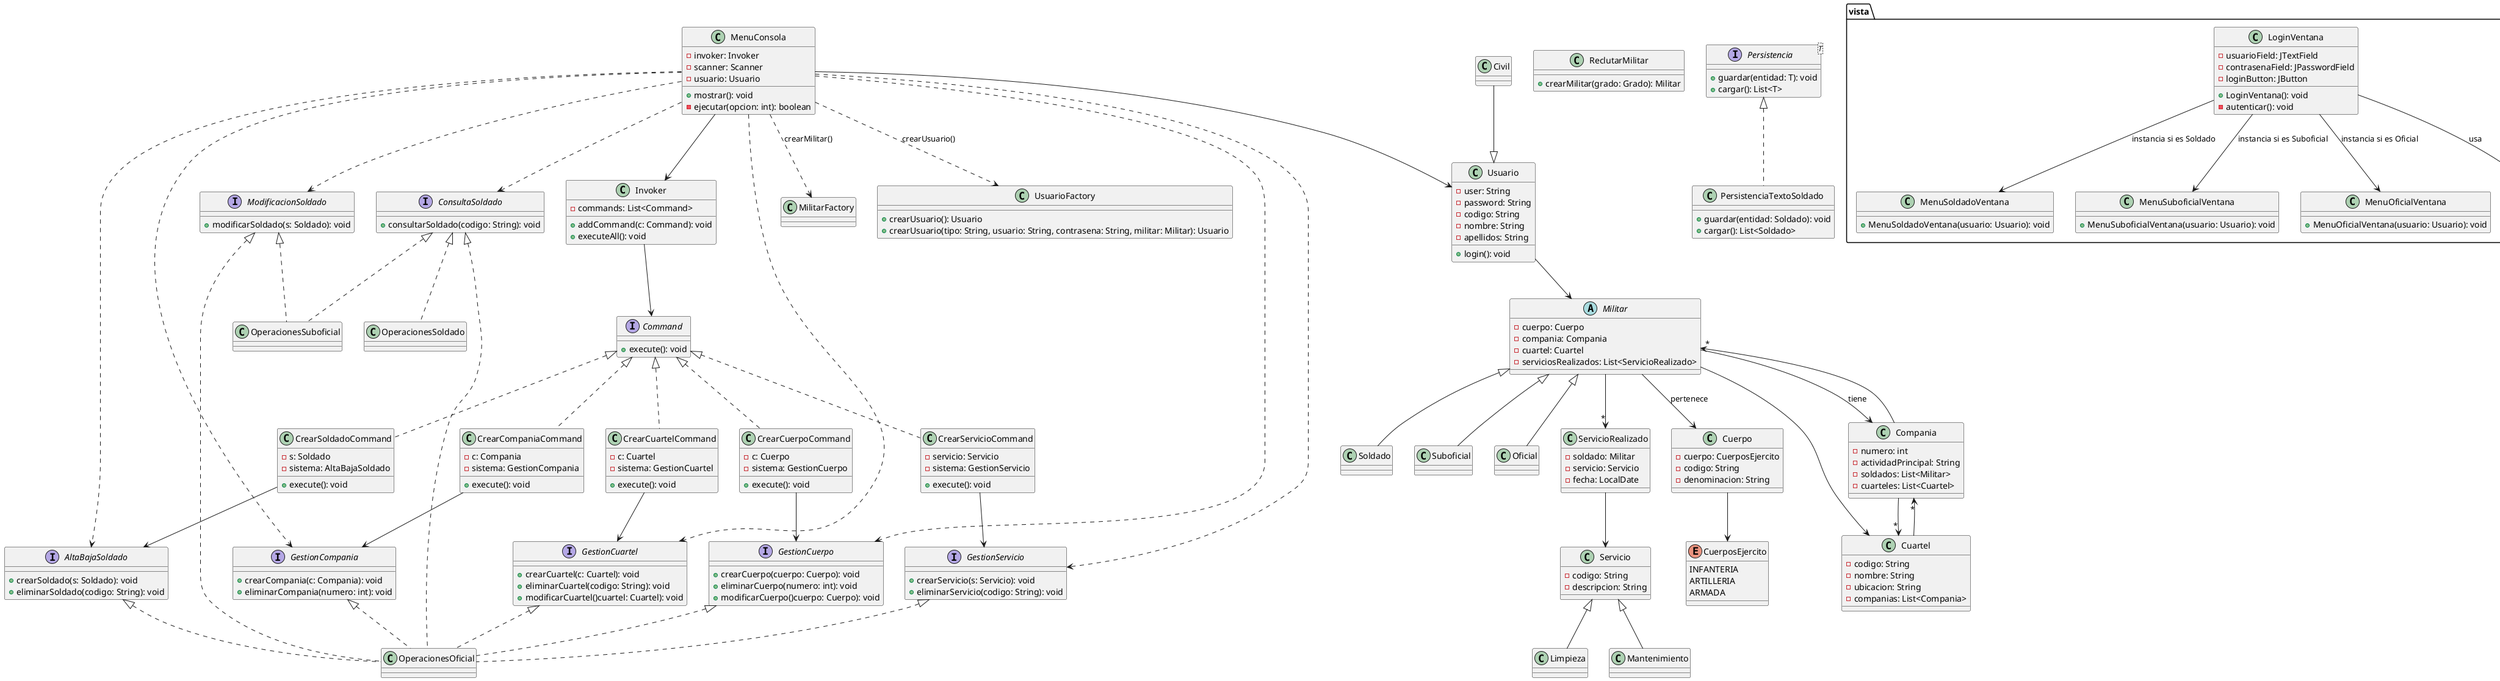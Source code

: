 @startuml
top to bottom direction


package vista {

    class LoginVentana {
        -usuarioField: JTextField
        -contrasenaField: JPasswordField
        -loginButton: JButton
        +LoginVentana(): void
        -autenticar(): void
    }

    class MenuSoldadoVentana {
        +MenuSoldadoVentana(usuario: Usuario): void
    }

    class MenuSuboficialVentana {
        +MenuSuboficialVentana(usuario: Usuario): void
    }

    class MenuOficialVentana {
        +MenuOficialVentana(usuario: Usuario): void
    }

    LoginVentana --> UsuarioFactory : usa
    LoginVentana --> MenuSoldadoVentana : instancia si es Soldado
    LoginVentana --> MenuSuboficialVentana : instancia si es Suboficial
    LoginVentana --> MenuOficialVentana : instancia si es Oficial
}

' ===== ENUMERACIONES =====
enum CuerposEjercito {
  INFANTERIA
  ARTILLERIA
  ARMADA
}

' ===== CLASES MILITAR Y USUARIOS =====
abstract class Militar {

    -cuerpo: Cuerpo
    -compania: Compania
    -cuartel: Cuartel
    -serviciosRealizados: List<ServicioRealizado>
}

class Soldado
class Suboficial
class Oficial
Militar <|-- Soldado
Militar <|-- Suboficial
Militar <|-- Oficial

class Civil{

}

class Limpieza extends Servicio
class Mantenimiento extends Servicio

class Usuario {
    -user: String
    -password: String
    -codigo: String
    -nombre: String
    -apellidos: String
    +login(): void
    }
Usuario --> Militar

Civil --|> Usuario

' ===== FÁBRICAS =====
interface UsuarioFactory {
    +crearUsuario(): Usuario
}

class ReclutarMilitar {
    +crearMilitar(grado: Grado): Militar
}
class UsuarioFactory {
    +crearUsuario(tipo: String, usuario: String, contrasena: String, militar: Militar): Usuario
}

' ===== RESTO DEL MODELO =====
class Cuerpo {
    -cuerpo: CuerposEjercito
    -codigo: String
    -denominacion: String
}
Cuerpo --> CuerposEjercito

class Compania {
    -numero: int
    -actividadPrincipal: String
    -soldados: List<Militar>
    -cuarteles: List<Cuartel>
}

class Cuartel {
    -codigo: String
    -nombre: String
    -ubicacion: String
    -companias: List<Compania>
}

class Servicio {
    -codigo: String
    -descripcion: String
}

class ServicioRealizado {
    -soldado: Militar
    -servicio: Servicio
    -fecha: LocalDate
}

' ===== INTERFACES =====
interface ConsultaSoldado {
    +consultarSoldado(codigo: String): void
}

interface ModificacionSoldado {
    +modificarSoldado(s: Soldado): void
}

interface AltaBajaSoldado {
    +crearSoldado(s: Soldado): void
    +eliminarSoldado(codigo: String): void
}

interface GestionCuartel {
    +crearCuartel(c: Cuartel): void
    +eliminarCuartel(codigo: String): void
    +modificarCuartel()cuartel: Cuartel): void
}

interface GestionCuerpo{
    +crearCuerpo(cuerpo: Cuerpo): void
    +eliminarCuerpo(numero: int): void
    +modificarCuerpo()cuerpo: Cuerpo): void
}

interface GestionCompania {
    +crearCompania(c: Compania): void
    +eliminarCompania(numero: int): void
}

interface GestionServicio {
    +crearServicio(s: Servicio): void
    +eliminarServicio(codigo: String): void
}

' ===== IMPLEMENTACIONES POR ROL =====
class OperacionesSoldado implements ConsultaSoldado
class OperacionesSuboficial implements ConsultaSoldado, ModificacionSoldado
class OperacionesOficial implements ConsultaSoldado, AltaBajaSoldado, ModificacionSoldado, GestionCuartel, GestionCompania, GestionServicio,GestionCuerpo

' ===== COMMAND =====
interface Command {
    +execute(): void
}
class CrearSoldadoCommand implements Command {
    -s: Soldado
    -sistema: AltaBajaSoldado
    +execute(): void
}

class CrearServicioCommand implements Command{
    -servicio: Servicio
    -sistema: GestionServicio
    +execute(): void
}

class CrearCuerpoCommand implements Command {
    -c: Cuerpo
    -sistema: GestionCuerpo
    +execute(): void
}

class CrearCuartelCommand implements Command {
    -c: Cuartel
    -sistema: GestionCuartel
    +execute(): void
}
class CrearCompaniaCommand implements Command {
    -c: Compania
    -sistema: GestionCompania
    +execute(): void
}
class Invoker {
    -commands: List<Command>
    +addCommand(c: Command): void
    +executeAll(): void
}
Invoker --> Command
CrearSoldadoCommand --> AltaBajaSoldado
CrearCuartelCommand --> GestionCuartel
CrearCompaniaCommand --> GestionCompania
CrearCuerpoCommand --> GestionCuerpo
CrearServicioCommand --> GestionServicio
' ===== MENÚ DE CONSOLA =====
class MenuConsola {
    -invoker: Invoker
    -scanner: Scanner
    -usuario: Usuario
    +mostrar(): void
    -ejecutar(opcion: int): boolean
}
MenuConsola --> Invoker
MenuConsola --> Usuario
MenuConsola ..> ConsultaSoldado
MenuConsola ..> AltaBajaSoldado
MenuConsola ..> ModificacionSoldado
MenuConsola ..> GestionCuartel
MenuConsola ..> GestionCompania
MenuConsola ..> GestionServicio
MenuConsola ..> GestionCuerpo
MenuConsola ..> UsuarioFactory : crearUsuario()
MenuConsola ..> MilitarFactory : crearMilitar()

' ===== PERSISTENCIA =====
interface Persistencia<T> {
    +guardar(entidad: T): void
    +cargar(): List<T>
}
class PersistenciaTextoSoldado implements Persistencia<Soldado> {
    +guardar(entidad: Soldado): void
    +cargar(): List<Soldado>
}

' ===== RELACIONES =====
Militar --> Cuerpo : pertenece
Militar --> Compania : tiene
Militar --> Cuartel
Militar --> "*" ServicioRealizado
ServicioRealizado --> Servicio
Compania --> "*" Militar
Compania --> "*" Cuartel
Cuartel --> "*" Compania

@enduml
